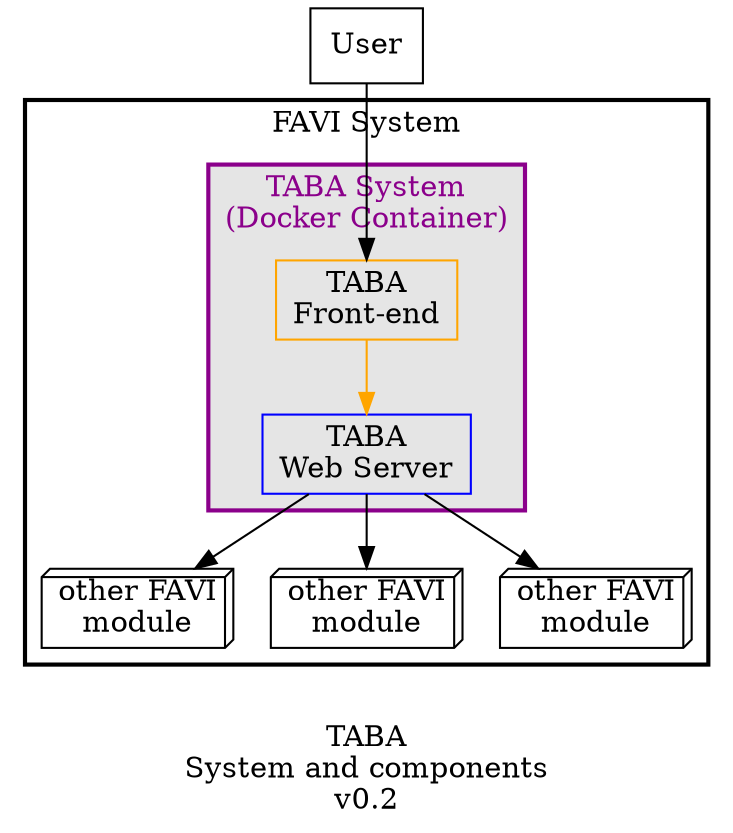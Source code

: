 digraph {
    label = "\nTABA\nSystem and components\nv0.2";
    node [shape = box;];
    
    user -> tabaFrontend;
    
    subgraph cluster_0 {
        label = "FAVI System";
        color = black;
        fontcolor = black;
        penwidth = 2;
        node [bgcolor = white;];
        
        subgraph cluster_1 {
            label = "TABA System\n(Docker Container)";
            color = darkmagenta;
            fontcolor = darkmagenta;
            bgcolor = grey90;
            penwidth = 2;
            node [bgcolor = white;];
            
            tabaFrontend -> tabaBackend [color = orange;];
        }
        
        tabaBackend -> extModule1;
        tabaBackend -> extModule2;
        tabaBackend -> extModule3;
    }
    
    
    user [label = "User";];
    tabaFrontend [label = "TABA\nFront-end";color = orange;];
    tabaBackend [label = "TABA\nWeb Server";color = blue;];

    extModule1 [label = "other FAVI\nmodule";shape=box3d];
    extModule2 [label = "other FAVI\nmodule";shape=box3d];
    extModule3 [label = "other FAVI\nmodule";shape=box3d];
}